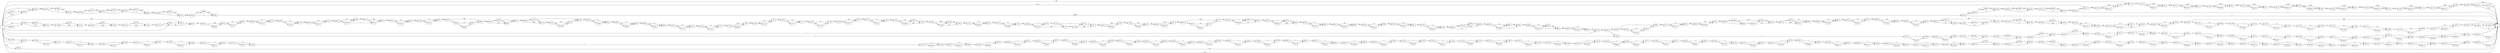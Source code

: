 digraph {
	graph [rankdir=LR]
	node [shape=rectangle]
	655 -> 686 [label=39092]
	686 -> 724 [label=2519]
	686 -> 49105 [label=36573]
	724 -> 779 [label=39092]
	779 -> 784 [label=39132]
	784 -> 805 [label=2559]
	784 -> 49125 [label=36573]
	805 -> 811 [label=39132]
	811 -> 861 [label=2559]
	811 -> 49163 [label=36573]
	861 -> 880 [label=39132]
	880 -> 907 [label=2559]
	880 -> 49189 [label=36573]
	907 -> 916 [label=39132]
	916 -> 953 [label=2559]
	916 -> 49225 [label=36573]
	953 -> 983 [label=39132]
	983 -> 1032 [label=2559]
	983 -> 49273 [label=36573]
	1032 -> 1059 [label=2559]
	1032 -> 49299 [label=36573]
	1059 -> 1068 [label=39132]
	1068 -> 1127 [label=2559]
	1068 -> 49357 [label=36573]
	1127 -> 1136 [label=39132]
	1136 -> 1214 [label=2559]
	1136 -> 49432 [label=36573]
	1214 -> 1228 [label=39132]
	1228 -> 1312 [label=2559]
	1228 -> 49515 [label=36573]
	1312 -> 1322 [label=39132]
	1322 -> 1349 [label=2559]
	1322 -> 49541 [label=36573]
	1349 -> 1360 [label=39132]
	1360 -> 5982 [label=2559]
	1360 -> 1 [label=36573]
	5982 -> 1 [label=2519]
	5982 -> 24724 [label=40]
	5983 -> 5985 [label=2]
	5985 -> 6002 [label=51]
	6002 -> 6053 [label=360]
	6053 -> 6074 [label=359]
	6053 -> 60546 [label=1]
	6074 -> 6095 [label=51]
	6074 -> 51251 [label=309]
	6095 -> 6098 [label=360]
	6098 -> 6119 [label=51]
	6098 -> 51271 [label=309]
	6119 -> 6152 [label=360]
	6152 -> 6173 [label=51]
	6152 -> 51291 [label=309]
	6173 -> 6202 [label=360]
	6202 -> 6233 [label=50]
	6202 -> 51321 [label=310]
	6233 -> 6287 [label=360]
	6287 -> 6308 [label=50]
	6287 -> 51333 [label=310]
	6308 -> 6314 [label=359]
	6314 -> 6320 [label=50]
	6314 -> 6335 [label=309]
	6320 -> 6335 [label=51]
	6335 -> 6341 [label=360]
	6341 -> 6362 [label=51]
	6341 -> 51381 [label=309]
	6362 -> 6378 [label=360]
	6378 -> 6399 [label=51]
	6378 -> 51401 [label=309]
	6399 -> 6452 [label=360]
	6452 -> 6458 [label=51]
	6452 -> 6499 [label=309]
	6458 -> 6497 [label=50]
	6458 -> 60604 [label=1]
	6497 -> 6499 [label=51]
	6499 -> 6587 [label=360]
	6587 -> 6596 [label=51]
	6587 -> 6608 [label=309]
	6596 -> 6608 [label=50]
	6596 -> 6617 [label=1]
	6608 -> 6617 [label=359]
	6617 -> 6668 [label=360]
	6668 -> 6710 [label=51]
	6668 -> 6719 [label=309]
	6710 -> 6719 [label=50]
	6710 -> 6758 [label=1]
	6719 -> 6722 [label=359]
	6722 -> 6752 [label=50]
	6722 -> 51546 [label=309]
	6752 -> 6758 [label=359]
	6758 -> 6761 [label=360]
	6761 -> 6833 [label=51]
	6761 -> 51604 [label=309]
	6833 -> 6861 [label=360]
	6861 -> 6920 [label=51]
	6861 -> 51662 [label=309]
	6920 -> 6941 [label=360]
	6941 -> 6962 [label=51]
	6941 -> 51682 [label=309]
	6962 -> 7007 [label=360]
	7007 -> 7037 [label=51]
	7007 -> 51711 [label=309]
	7037 -> 7100 [label=360]
	7100 -> 7121 [label=51]
	7100 -> 51731 [label=309]
	7121 -> 7160 [label=360]
	7160 -> 7189 [label=359]
	7160 -> 60699 [label=1]
	7189 -> 7193 [label=360]
	7193 -> 7214 [label=51]
	7193 -> 51751 [label=309]
	7214 -> 7244 [label=360]
	7244 -> 7271 [label=51]
	7244 -> 51777 [label=309]
	7271 -> 7307 [label=360]
	7307 -> 7328 [label=51]
	7307 -> 51797 [label=309]
	7328 -> 7329 [label=360]
	7329 -> 7350 [label=50]
	7329 -> 51817 [label=310]
	7350 -> 7370 [label=360]
	7370 -> 7391 [label=51]
	7370 -> 51837 [label=309]
	7391 -> 7475 [label=360]
	7475 -> 7496 [label=50]
	7475 -> 51843 [label=310]
	7496 -> 7534 [label=51]
	7534 -> 7539 [label=360]
	7539 -> 7548 [label=51]
	7539 -> 51916 [label=309]
	7548 -> 7569 [label=50]
	7548 -> 51916 [label=1]
	7569 -> 7572 [label=360]
	7572 -> 7593 [label=51]
	7572 -> 51944 [label=309]
	7593 -> 7634 [label=360]
	7634 -> 7655 [label=51]
	7634 -> 51964 [label=309]
	7655 -> 7683 [label=360]
	7683 -> 7691 [label=359]
	7683 -> 7704 [label=1]
	7691 -> 7704 [label=50]
	7691 -> 7727 [label=309]
	7704 -> 7710 [label=51]
	7710 -> 7727 [label=50]
	7710 -> 7731 [label=1]
	7727 -> 7730 [label=359]
	7730 -> 7731 [label=50]
	7730 -> 7751 [label=309]
	7731 -> 7751 [label=51]
	7751 -> 7922 [label=360]
	7922 -> 7943 [label=359]
	7922 -> 60784 [label=1]
	7943 -> 7952 [label=360]
	7952 -> 7973 [label=359]
	7952 -> 60804 [label=1]
	7973 -> 8036 [label=360]
	8036 -> 8057 [label=359]
	8036 -> 60824 [label=1]
	8057 -> 8076 [label=360]
	8076 -> 8093 [label=51]
	8076 -> 8117 [label=309]
	8093 -> 8114 [label=50]
	8093 -> 60844 [label=1]
	8114 -> 8117 [label=51]
	8117 -> 8162 [label=360]
	8162 -> 8180 [label=359]
	8162 -> 52062 [label=1]
	8180 -> 8201 [label=50]
	8180 -> 52062 [label=309]
	8201 -> 8321 [label=360]
	8321 -> 8324 [label=359]
	8321 -> 8342 [label=1]
	8324 -> 8342 [label=50]
	8324 -> 8345 [label=309]
	8342 -> 8345 [label=51]
	8345 -> 8384 [label=360]
	8384 -> 8405 [label=51]
	8384 -> 52119 [label=309]
	8405 -> 8447 [label=360]
	8447 -> 8468 [label=50]
	8447 -> 52139 [label=310]
	8468 -> 8564 [label=360]
	8564 -> 8588 [label=51]
	8564 -> 52162 [label=309]
	8588 -> 8591 [label=360]
	8591 -> 8612 [label=50]
	8591 -> 52182 [label=310]
	8612 -> 8759 [label=360]
	8759 -> 8780 [label=51]
	8759 -> 52202 [label=309]
	8780 -> 8802 [label=360]
	8802 -> 8843 [label=50]
	8802 -> 52213 [label=310]
	8843 -> 8849 [label=51]
	8849 -> 8870 [label=360]
	8870 -> 8891 [label=50]
	8870 -> 52266 [label=310]
	8891 -> 8909 [label=359]
	8909 -> 8939 [label=360]
	8939 -> 8963 [label=50]
	8939 -> 52277 [label=310]
	8963 -> 8982 [label=359]
	8982 -> 9002 [label=360]
	9002 -> 9023 [label=51]
	9002 -> 52311 [label=309]
	9023 -> 9228 [label=360]
	9228 -> 9230 [label=362]
	9230 -> 9238 [label=360]
	9230 -> 17967 [label=2]
	9238 -> 9242 [label=359]
	9238 -> 9266 [label=1]
	9242 -> 9263 [label=50]
	9242 -> 52331 [label=309]
	9263 -> 9266 [label=359]
	9266 -> 9277 [label=360]
	9277 -> 9322 [label=51]
	9277 -> 52372 [label=309]
	9322 -> 9333 [label=360]
	9333 -> 9354 [label=50]
	9333 -> 52392 [label=310]
	9354 -> 9369 [label=360]
	9369 -> 9390 [label=359]
	9369 -> 9399 [label=1]
	9390 -> 9399 [label=50]
	9390 -> 52413 [label=309]
	9399 -> 9402 [label=51]
	9402 -> 9423 [label=50]
	9402 -> 52413 [label=1]
	9423 -> 9507 [label=360]
	9507 -> 9528 [label=51]
	9507 -> 52457 [label=309]
	9528 -> 9549 [label=50]
	9528 -> 52457 [label=1]
	9549 -> 9624 [label=360]
	9624 -> 9645 [label=51]
	9624 -> 52485 [label=309]
	9645 -> 9731 [label=360]
	9731 -> 9752 [label=50]
	9731 -> 52505 [label=310]
	9752 -> 9852 [label=360]
	9852 -> 9873 [label=50]
	9852 -> 52525 [label=310]
	9873 -> 9933 [label=360]
	9933 -> 9954 [label=51]
	9933 -> 52545 [label=309]
	9954 -> 9987 [label=360]
	9987 -> 10008 [label=50]
	9987 -> 52551 [label=310]
	10008 -> 10035 [label=51]
	10035 -> 10056 [label=50]
	10035 -> 61075 [label=1]
	10056 -> 10101 [label=51]
	10101 -> 10152 [label=360]
	10152 -> 10194 [label=51]
	10152 -> 52699 [label=309]
	10194 -> 10283 [label=360]
	10283 -> 10304 [label=359]
	10283 -> 61095 [label=1]
	10304 -> 10326 [label=360]
	10326 -> 10359 [label=51]
	10326 -> 52731 [label=309]
	10359 -> 10401 [label=360]
	10401 -> 10422 [label=50]
	10401 -> 52740 [label=310]
	10422 -> 10431 [label=51]
	10431 -> 10482 [label=360]
	10482 -> 10536 [label=51]
	10482 -> 52813 [label=309]
	10536 -> 10632 [label=360]
	10632 -> 10761 [label=51]
	10632 -> 1 [label=309]
	10761 -> 10800 [label=50]
	10761 -> 61144 [label=1]
	10800 -> 11056 [label=51]
	11056 -> 11077 [label=1]
	11056 -> 17964 [label=50]
	11077 -> 11136 [label=51]
	11136 -> 11150 [label=50]
	11136 -> 61158 [label=1]
	11150 -> 11297 [label=51]
	11297 -> 11318 [label=50]
	11297 -> 61178 [label=1]
	11318 -> 11372 [label=51]
	11372 -> 11393 [label=50]
	11372 -> 61198 [label=1]
	11393 -> 11417 [label=51]
	11417 -> 11444 [label=50]
	11417 -> 61224 [label=1]
	11444 -> 11579 [label=51]
	11579 -> 11600 [label=50]
	11579 -> 61244 [label=1]
	11600 -> 11657 [label=51]
	11657 -> 11678 [label=50]
	11657 -> 61264 [label=1]
	11678 -> 11691 [label=51]
	11691 -> 1 [label=1]
	11691 -> 11963 [label=50]
	11963 -> 1 [label=1]
	11963 -> 17966 [label=49]
	17964 -> 11077 [label=50]
	17966 -> 1 [label=49]
	17967 -> 17977 [label=3]
	17977 -> 17998 [label=1]
	17977 -> 35510 [label=2]
	17998 -> 18080 [label=3]
	18080 -> 18108 [label=1]
	18080 -> 35537 [label=2]
	18108 -> 18116 [label=3]
	18116 -> 18165 [label=1]
	18116 -> 35585 [label=2]
	18165 -> 18283 [label=3]
	18283 -> 18304 [label=1]
	18283 -> 35605 [label=2]
	18304 -> 18309 [label=3]
	18309 -> 18330 [label=1]
	18309 -> 35625 [label=2]
	18330 -> 18358 [label=3]
	18358 -> 18379 [label=1]
	18358 -> 35645 [label=2]
	18379 -> 18454 [label=3]
	18454 -> 18475 [label=1]
	18454 -> 35665 [label=2]
	18475 -> 18543 [label=3]
	18543 -> 18564 [label=1]
	18543 -> 35685 [label=2]
	18564 -> 18587 [label=3]
	18587 -> 18625 [label=1]
	18587 -> 35722 [label=2]
	18625 -> 18653 [label=3]
	18653 -> 18686 [label=1]
	18653 -> 35754 [label=2]
	18686 -> 18690 [label=3]
	18690 -> 18711 [label=1]
	18690 -> 35774 [label=2]
	18711 -> 18721 [label=3]
	18721 -> 18755 [label=1]
	18721 -> 35807 [label=2]
	18755 -> 18799 [label=3]
	18799 -> 18820 [label=1]
	18799 -> 35827 [label=2]
	18820 -> 18877 [label=3]
	18877 -> 18904 [label=1]
	18877 -> 35853 [label=2]
	18904 -> 18919 [label=3]
	18919 -> 18973 [label=1]
	18919 -> 35906 [label=2]
	18973 -> 19009 [label=1]
	18973 -> 35941 [label=2]
	19009 -> 19030 [label=3]
	19030 -> 19051 [label=1]
	19030 -> 35961 [label=2]
	19051 -> 19114 [label=1]
	19051 -> 36023 [label=2]
	19114 -> 19159 [label=3]
	19159 -> 1 [label=2]
	19159 -> 23947 [label=1]
	23947 -> 1 [label=1]
	24724 -> 1 [label=40]
	24725 -> 24730 [label=3]
	24730 -> 24751 [label=2]
	24730 -> 42728 [label=1]
	24751 -> 24832 [label=3]
	24832 -> 24862 [label=2]
	24832 -> 42757 [label=1]
	24862 -> 25285 [label=3]
	25285 -> 25340 [label=2]
	25285 -> 42811 [label=1]
	25340 -> 25471 [label=3]
	25471 -> 25492 [label=2]
	25471 -> 42831 [label=1]
	25492 -> 25548 [label=3]
	25548 -> 25569 [label=2]
	25548 -> 42851 [label=1]
	25569 -> 25595 [label=3]
	25595 -> 25616 [label=2]
	25595 -> 42871 [label=1]
	25616 -> 25711 [label=3]
	25711 -> 25744 [label=2]
	25711 -> 42903 [label=1]
	25744 -> 25762 [label=3]
	25762 -> 25790 [label=2]
	25762 -> 42930 [label=1]
	25790 -> 25861 [label=3]
	25861 -> 25882 [label=2]
	25861 -> 42950 [label=1]
	25882 -> 25894 [label=3]
	25894 -> 25930 [label=2]
	25894 -> 42985 [label=1]
	25930 -> 26008 [label=3]
	26008 -> 26047 [label=2]
	26008 -> 43023 [label=1]
	26047 -> 26056 [label=3]
	26056 -> 26077 [label=2]
	26056 -> 43043 [label=1]
	26077 -> 26101 [label=3]
	26101 -> 26152 [label=2]
	26101 -> 43093 [label=1]
	26152 -> 26188 [label=3]
	26188 -> 26226 [label=2]
	26188 -> 43130 [label=1]
	26226 -> 26251 [label=3]
	26251 -> 26284 [label=2]
	26251 -> 43162 [label=1]
	26284 -> 26362 [label=3]
	26362 -> 26383 [label=2]
	26362 -> 43182 [label=1]
	26383 -> 26449 [label=3]
	26449 -> 26470 [label=2]
	26449 -> 43202 [label=1]
	26470 -> 26569 [label=3]
	26569 -> 26590 [label=2]
	26569 -> 43222 [label=1]
	26590 -> 26644 [label=3]
	26644 -> 26665 [label=2]
	26644 -> 43242 [label=1]
	26665 -> 26683 [label=3]
	26683 -> 26704 [label=2]
	26683 -> 43262 [label=1]
	26704 -> 26806 [label=3]
	26806 -> 26857 [label=2]
	26806 -> 43312 [label=1]
	26857 -> 26872 [label=3]
	26872 -> 26899 [label=2]
	26872 -> 43338 [label=1]
	26899 -> 26947 [label=3]
	26947 -> 26968 [label=2]
	26947 -> 43358 [label=1]
	26968 -> 26980 [label=3]
	26980 -> 27001 [label=2]
	26980 -> 43378 [label=1]
	27001 -> 27028 [label=3]
	27028 -> 27049 [label=2]
	27028 -> 43398 [label=1]
	27049 -> 27225 [label=3]
	27225 -> 27246 [label=2]
	27225 -> 43417 [label=1]
	27246 -> 27253 [label=3]
	27253 -> 27276 [label=2]
	27253 -> 43439 [label=1]
	27276 -> 27374 [label=3]
	27374 -> 27395 [label=2]
	27374 -> 43459 [label=1]
	27395 -> 27673 [label=3]
	27673 -> 27735 [label=2]
	27673 -> 43520 [label=1]
	27735 -> 27811 [label=3]
	27811 -> 27838 [label=2]
	27811 -> 43546 [label=1]
	27838 -> 27875 [label=3]
	27875 -> 27916 [label=2]
	27875 -> 43586 [label=1]
	27916 -> 27928 [label=3]
	27928 -> 27949 [label=2]
	27928 -> 43606 [label=1]
	27949 -> 27977 [label=2]
	27949 -> 43633 [label=1]
	27977 -> 27983 [label=3]
	27983 -> 28021 [label=2]
	27983 -> 43670 [label=1]
	28021 -> 28030 [label=3]
	28030 -> 28051 [label=2]
	28030 -> 43690 [label=1]
	28051 -> 28108 [label=3]
	28108 -> 28154 [label=2]
	28108 -> 43735 [label=1]
	28154 -> 28175 [label=3]
	28175 -> 28201 [label=2]
	28175 -> 43760 [label=1]
	28201 -> 28202 [label=3]
	28202 -> 28223 [label=2]
	28202 -> 43780 [label=1]
	28223 -> 28285 [label=3]
	28285 -> 28402 [label=2]
	28285 -> 43896 [label=1]
	28402 -> 28405 [label=3]
	28405 -> 28447 [label=2]
	28405 -> 43937 [label=1]
	28447 -> 28464 [label=3]
	28464 -> 28642 [label=2]
	28464 -> 44114 [label=1]
	28642 -> 28652 [label=3]
	28652 -> 28673 [label=2]
	28652 -> 44134 [label=1]
	28673 -> 28675 [label=3]
	28675 -> 28753 [label=2]
	28675 -> 44211 [label=1]
	28753 -> 28768 [label=3]
	28768 -> 28807 [label=2]
	28768 -> 44249 [label=1]
	28807 -> 28827 [label=3]
	28827 -> 28848 [label=2]
	28827 -> 44269 [label=1]
	28848 -> 28912 [label=3]
	28912 -> 28933 [label=2]
	28912 -> 44289 [label=1]
	28933 -> 28936 [label=3]
	28936 -> 28957 [label=2]
	28936 -> 44309 [label=1]
	28957 -> 29119 [label=3]
	29119 -> 29149 [label=2]
	29119 -> 44338 [label=1]
	29149 -> 29158 [label=3]
	29158 -> 29179 [label=2]
	29158 -> 44358 [label=1]
	29179 -> 29191 [label=3]
	29191 -> 29212 [label=2]
	29191 -> 44378 [label=1]
	29212 -> 29215 [label=3]
	29215 -> 29236 [label=2]
	29215 -> 44398 [label=1]
	29236 -> 29251 [label=3]
	29251 -> 29304 [label=2]
	29251 -> 44450 [label=1]
	29304 -> 29340 [label=3]
	29340 -> 29368 [label=2]
	29340 -> 44477 [label=1]
	29368 -> 29497 [label=3]
	29497 -> 29524 [label=2]
	29497 -> 44503 [label=1]
	29524 -> 29526 [label=3]
	29526 -> 29573 [label=2]
	29526 -> 44549 [label=1]
	29573 -> 29654 [label=3]
	29654 -> 29722 [label=2]
	29654 -> 44616 [label=1]
	29722 -> 29725 [label=3]
	29725 -> 29767 [label=2]
	29725 -> 44657 [label=1]
	29767 -> 29815 [label=3]
	29815 -> 29836 [label=2]
	29815 -> 44677 [label=1]
	29836 -> 29875 [label=3]
	29875 -> 29905 [label=2]
	29875 -> 44706 [label=1]
	29905 -> 29965 [label=3]
	29965 -> 1 [label=2]
	29965 -> 44743 [label=1]
	35510 -> 17998 [label=2]
	35537 -> 18108 [label=2]
	35585 -> 18165 [label=2]
	35605 -> 18304 [label=2]
	35625 -> 18330 [label=2]
	35645 -> 18379 [label=2]
	35665 -> 18475 [label=2]
	35685 -> 18564 [label=2]
	35722 -> 18625 [label=2]
	35754 -> 18686 [label=2]
	35774 -> 18711 [label=2]
	35807 -> 18755 [label=2]
	35827 -> 18820 [label=2]
	35853 -> 18904 [label=2]
	35906 -> 18973 [label=2]
	35941 -> 19009 [label=2]
	35961 -> 19051 [label=2]
	36023 -> 19114 [label=2]
	36042 -> 36101 [label=36580]
	36101 -> 36122 [label=3]
	36101 -> 48663 [label=36577]
	36122 -> 36230 [label=36580]
	36230 -> 36287 [label=3]
	36230 -> 48719 [label=36577]
	36287 -> 36308 [label=3]
	36287 -> 48739 [label=36577]
	36308 -> 36364 [label=3]
	36308 -> 48794 [label=36577]
	36364 -> 36401 [label=36580]
	36401 -> 36422 [label=3]
	36401 -> 48814 [label=36577]
	36422 -> 36458 [label=36580]
	36458 -> 36494 [label=3]
	36458 -> 48849 [label=36577]
	36494 -> 36524 [label=36580]
	36524 -> 1 [label=4]
	36524 -> 36605 [label=36576]
	36605 -> 36626 [label=3]
	36605 -> 48869 [label=36573]
	36626 -> 36628 [label=36576]
	36628 -> 36649 [label=3]
	36628 -> 48889 [label=36573]
	36649 -> 36755 [label=36576]
	36755 -> 36776 [label=3]
	36755 -> 48909 [label=36573]
	36776 -> 36942 [label=36576]
	36942 -> 1 [label=3]
	36942 -> 655 [label=36573]
	42708 -> 24725 [label=1]
	42728 -> 24751 [label=1]
	42757 -> 24862 [label=1]
	42811 -> 25340 [label=1]
	42831 -> 25492 [label=1]
	42851 -> 25569 [label=1]
	42871 -> 25616 [label=1]
	42903 -> 25744 [label=1]
	42930 -> 25790 [label=1]
	42950 -> 25882 [label=1]
	42985 -> 25930 [label=1]
	43023 -> 26047 [label=1]
	43043 -> 26077 [label=1]
	43093 -> 26152 [label=1]
	43130 -> 26226 [label=1]
	43162 -> 26284 [label=1]
	43182 -> 26383 [label=1]
	43202 -> 26470 [label=1]
	43222 -> 26590 [label=1]
	43242 -> 26665 [label=1]
	43262 -> 26704 [label=1]
	43312 -> 26857 [label=1]
	43338 -> 26899 [label=1]
	43358 -> 26968 [label=1]
	43378 -> 27001 [label=1]
	43398 -> 27049 [label=1]
	43417 -> 27246 [label=1]
	43439 -> 27276 [label=1]
	43459 -> 27395 [label=1]
	43520 -> 27735 [label=1]
	43546 -> 27838 [label=1]
	43586 -> 27916 [label=1]
	43606 -> 27949 [label=1]
	43633 -> 27977 [label=1]
	43670 -> 28021 [label=1]
	43690 -> 28051 [label=1]
	43735 -> 28154 [label=1]
	43760 -> 28201 [label=1]
	43780 -> 28223 [label=1]
	43896 -> 28402 [label=1]
	43937 -> 28447 [label=1]
	44114 -> 28642 [label=1]
	44134 -> 28673 [label=1]
	44211 -> 28753 [label=1]
	44249 -> 28807 [label=1]
	44269 -> 28848 [label=1]
	44289 -> 28933 [label=1]
	44309 -> 28957 [label=1]
	44338 -> 29149 [label=1]
	44358 -> 29179 [label=1]
	44378 -> 29212 [label=1]
	44398 -> 29236 [label=1]
	44450 -> 29304 [label=1]
	44477 -> 29368 [label=1]
	44503 -> 29524 [label=1]
	44549 -> 29573 [label=1]
	44616 -> 29722 [label=1]
	44657 -> 29767 [label=1]
	44677 -> 29836 [label=1]
	44706 -> 29905 [label=1]
	44743 -> 1 [label=1]
	44744 -> 36042 [label=36577]
	48663 -> 36122 [label=36577]
	48719 -> 36287 [label=36577]
	48739 -> 36308 [label=36577]
	48794 -> 36364 [label=36577]
	48814 -> 36422 [label=36577]
	48849 -> 36494 [label=36577]
	48869 -> 36626 [label=36573]
	48889 -> 36649 [label=36573]
	48909 -> 36776 [label=36573]
	49105 -> 724 [label=36573]
	49125 -> 805 [label=36573]
	49163 -> 861 [label=36573]
	49189 -> 907 [label=36573]
	49225 -> 953 [label=36573]
	49273 -> 1032 [label=36573]
	49299 -> 1059 [label=36573]
	49357 -> 1127 [label=36573]
	49432 -> 1214 [label=36573]
	49515 -> 1312 [label=36573]
	49541 -> 1349 [label=36573]
	50991 -> 51012 [label=309]
	50991 -> 60465 [label=1]
	51012 -> 51049 [label=310]
	51049 -> 51070 [label=309]
	51049 -> 60485 [label=1]
	51070 -> 51088 [label=310]
	51088 -> 51109 [label=309]
	51088 -> 60505 [label=1]
	51109 -> 51181 [label=310]
	51181 -> 51202 [label=309]
	51181 -> 60525 [label=1]
	51202 -> 51211 [label=310]
	51211 -> 6002 [label=309]
	51211 -> 5983 [label=1]
	51251 -> 6095 [label=309]
	51271 -> 6119 [label=309]
	51291 -> 6173 [label=309]
	51321 -> 6233 [label=310]
	51333 -> 6308 [label=309]
	51333 -> 6320 [label=1]
	51381 -> 6362 [label=309]
	51401 -> 6399 [label=309]
	51546 -> 6752 [label=309]
	51604 -> 6833 [label=309]
	51662 -> 6920 [label=309]
	51682 -> 6962 [label=309]
	51711 -> 7037 [label=309]
	51731 -> 7121 [label=309]
	51751 -> 7214 [label=309]
	51777 -> 7271 [label=309]
	51797 -> 7328 [label=309]
	51817 -> 7350 [label=310]
	51837 -> 7391 [label=309]
	51843 -> 7534 [label=309]
	51843 -> 7496 [label=1]
	51916 -> 7569 [label=310]
	51944 -> 7593 [label=309]
	51964 -> 7655 [label=309]
	52062 -> 8201 [label=310]
	52119 -> 8405 [label=309]
	52139 -> 8468 [label=310]
	52162 -> 8588 [label=309]
	52182 -> 8612 [label=310]
	52202 -> 8780 [label=309]
	52213 -> 8849 [label=309]
	52213 -> 8843 [label=1]
	52266 -> 8891 [label=309]
	52266 -> 8909 [label=1]
	52277 -> 8963 [label=309]
	52277 -> 8982 [label=1]
	52311 -> 9023 [label=309]
	52331 -> 9263 [label=309]
	52372 -> 9322 [label=309]
	52392 -> 9354 [label=310]
	52413 -> 9423 [label=310]
	52457 -> 9549 [label=310]
	52485 -> 9645 [label=309]
	52505 -> 9752 [label=310]
	52525 -> 9873 [label=310]
	52545 -> 9954 [label=309]
	52551 -> 10101 [label=309]
	52551 -> 10008 [label=1]
	52699 -> 10194 [label=309]
	52731 -> 10359 [label=309]
	52740 -> 10431 [label=309]
	52740 -> 10422 [label=1]
	52813 -> 10536 [label=309]
	54415 -> 44744 [label=4]
	60396 -> 1 [label=725]
	60445 -> 50991 [label=1]
	60465 -> 51012 [label=1]
	60485 -> 51070 [label=1]
	60505 -> 51109 [label=1]
	60525 -> 51202 [label=1]
	60546 -> 6074 [label=1]
	60604 -> 6497 [label=1]
	60699 -> 7189 [label=1]
	60784 -> 7943 [label=1]
	60804 -> 7973 [label=1]
	60824 -> 8057 [label=1]
	60844 -> 8114 [label=1]
	61075 -> 10056 [label=1]
	61095 -> 10304 [label=1]
	61144 -> 10800 [label=1]
	61158 -> 11150 [label=1]
	61178 -> 11318 [label=1]
	61198 -> 11393 [label=1]
	61224 -> 11444 [label=1]
	61244 -> 11600 [label=1]
	61264 -> 11678 [label=1]
	0 -> 5983 [label=1]
	0 -> 5985 [label=49]
	0 -> 17967 [label=1]
	0 -> 779 [label=40]
	0 -> 24725 [label=2]
	0 -> 44744 [label=36573]
	0 -> 655 [label=2519]
	0 -> 1 [label=81]
	0 -> 9228 [label=2]
	0 -> 36042 [label=3]
	0 -> 42708 [label=1]
	0 -> 50991 [label=309]
	0 -> 54415 [label=4]
	0 -> 60396 [label=725]
	0 -> 60445 [label=1]
}
